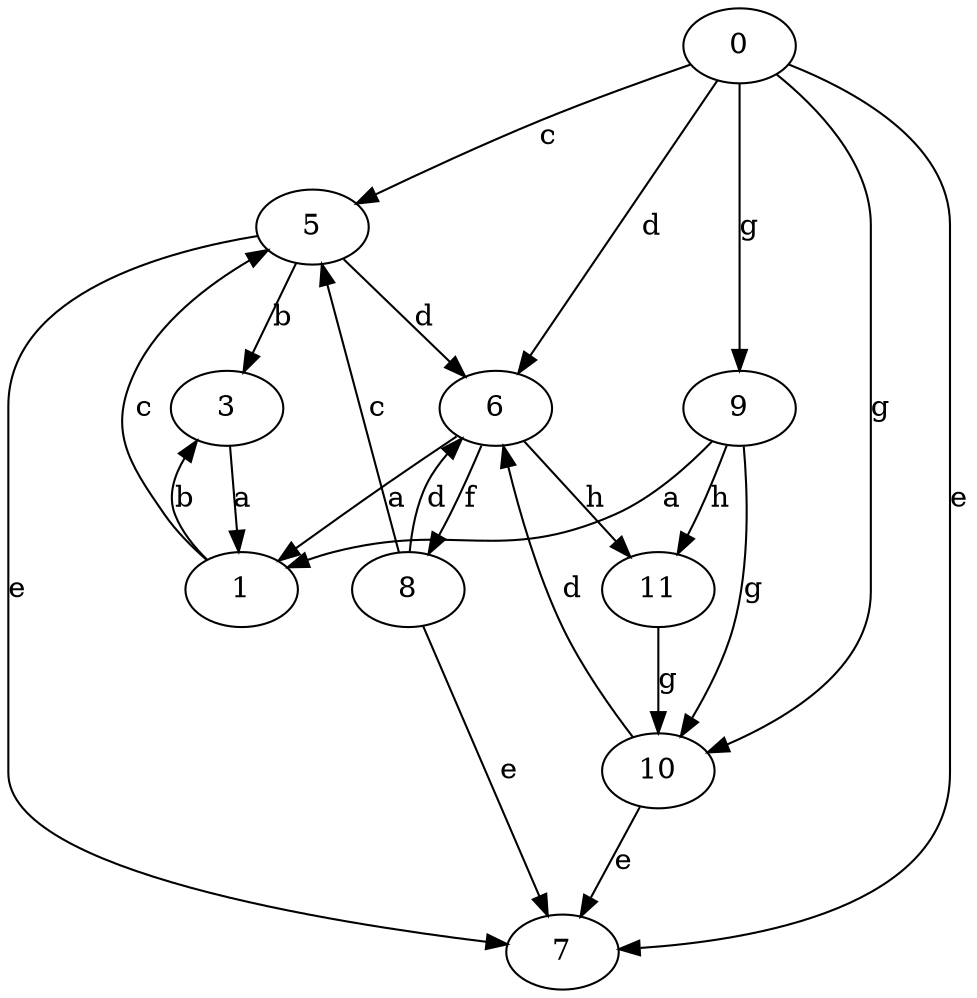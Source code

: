 strict digraph  {
0;
1;
3;
5;
6;
7;
8;
9;
10;
11;
0 -> 5  [label=c];
0 -> 6  [label=d];
0 -> 7  [label=e];
0 -> 9  [label=g];
0 -> 10  [label=g];
1 -> 3  [label=b];
1 -> 5  [label=c];
3 -> 1  [label=a];
5 -> 3  [label=b];
5 -> 6  [label=d];
5 -> 7  [label=e];
6 -> 1  [label=a];
6 -> 8  [label=f];
6 -> 11  [label=h];
8 -> 5  [label=c];
8 -> 6  [label=d];
8 -> 7  [label=e];
9 -> 1  [label=a];
9 -> 10  [label=g];
9 -> 11  [label=h];
10 -> 6  [label=d];
10 -> 7  [label=e];
11 -> 10  [label=g];
}
